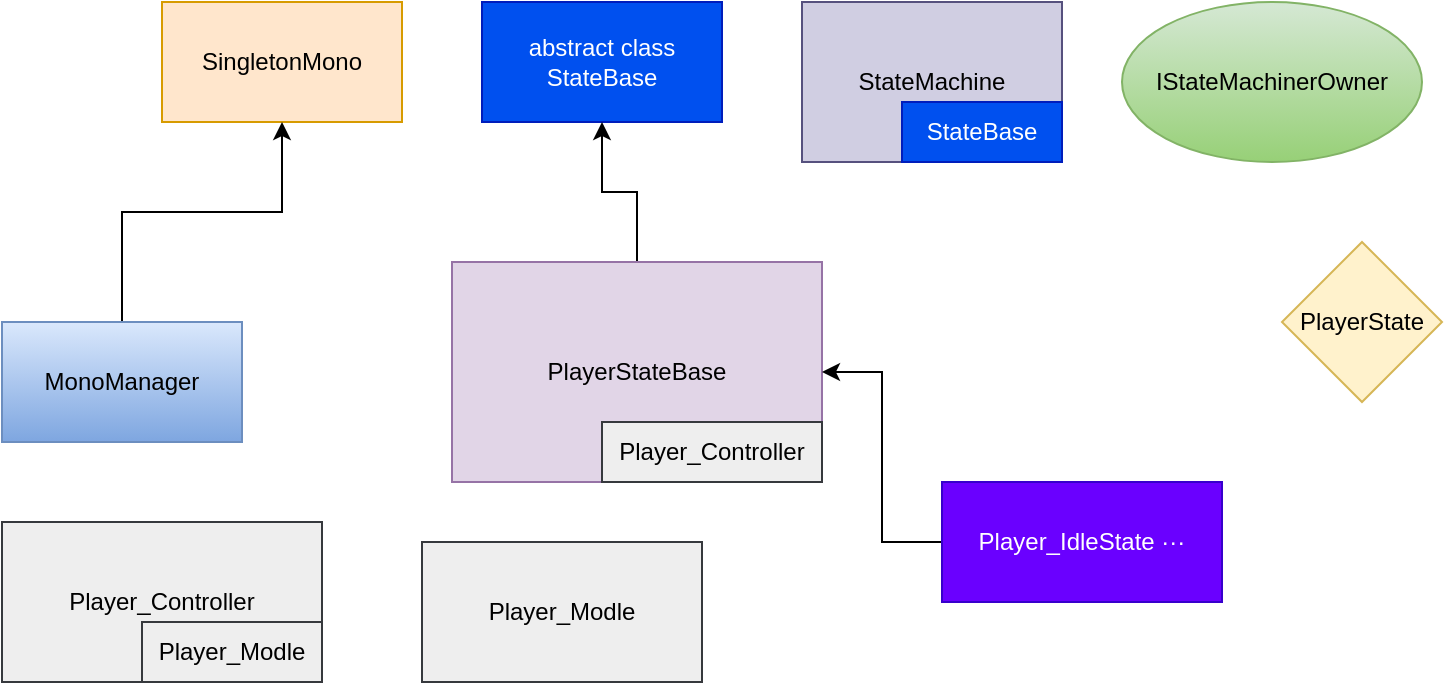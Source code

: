 <mxfile version="26.1.0">
  <diagram id="15qk9W_dyiWnK-Yw02IW" name="第 1 页">
    <mxGraphModel dx="1221" dy="3110" grid="1" gridSize="10" guides="1" tooltips="1" connect="1" arrows="1" fold="1" page="1" pageScale="1" pageWidth="827" pageHeight="1169" math="0" shadow="0">
      <root>
        <mxCell id="0" />
        <mxCell id="1" parent="0" />
        <mxCell id="TC7gxKFRcBkmrikDKaIk-1" value="SingletonMono" style="rounded=0;whiteSpace=wrap;html=1;fillColor=#ffe6cc;strokeColor=#d79b00;" vertex="1" parent="1">
          <mxGeometry x="120" y="-2320" width="120" height="60" as="geometry" />
        </mxCell>
        <mxCell id="TC7gxKFRcBkmrikDKaIk-4" value="abstract class StateBase" style="rounded=0;whiteSpace=wrap;html=1;fillColor=#0050ef;strokeColor=#001DBC;fontColor=#ffffff;" vertex="1" parent="1">
          <mxGeometry x="280" y="-2320" width="120" height="60" as="geometry" />
        </mxCell>
        <mxCell id="TC7gxKFRcBkmrikDKaIk-6" value="StateMachine" style="rounded=0;whiteSpace=wrap;html=1;fillColor=#d0cee2;strokeColor=#56517e;" vertex="1" parent="1">
          <mxGeometry x="440" y="-2320" width="130" height="80" as="geometry" />
        </mxCell>
        <mxCell id="TC7gxKFRcBkmrikDKaIk-7" value="IStateMachinerOwner" style="ellipse;whiteSpace=wrap;html=1;fillColor=#d5e8d4;gradientColor=#97d077;strokeColor=#82b366;" vertex="1" parent="1">
          <mxGeometry x="600" y="-2320" width="150" height="80" as="geometry" />
        </mxCell>
        <mxCell id="TC7gxKFRcBkmrikDKaIk-9" style="edgeStyle=orthogonalEdgeStyle;rounded=0;orthogonalLoop=1;jettySize=auto;html=1;exitX=0.5;exitY=0;exitDx=0;exitDy=0;" edge="1" parent="1" source="TC7gxKFRcBkmrikDKaIk-8">
          <mxGeometry relative="1" as="geometry">
            <mxPoint x="140" y="-2170" as="sourcePoint" />
            <mxPoint x="180" y="-2260" as="targetPoint" />
            <Array as="points">
              <mxPoint x="100" y="-2215" />
              <mxPoint x="180" y="-2215" />
            </Array>
          </mxGeometry>
        </mxCell>
        <mxCell id="TC7gxKFRcBkmrikDKaIk-8" value="MonoManager" style="rounded=0;whiteSpace=wrap;html=1;fillColor=#dae8fc;gradientColor=#7ea6e0;strokeColor=#6c8ebf;" vertex="1" parent="1">
          <mxGeometry x="40" y="-2160" width="120" height="60" as="geometry" />
        </mxCell>
        <mxCell id="TC7gxKFRcBkmrikDKaIk-10" value="StateBase" style="rounded=0;whiteSpace=wrap;html=1;fillColor=#0050ef;strokeColor=#001DBC;fontColor=#ffffff;" vertex="1" parent="1">
          <mxGeometry x="490" y="-2270" width="80" height="30" as="geometry" />
        </mxCell>
        <mxCell id="TC7gxKFRcBkmrikDKaIk-12" value="Player_Controller" style="rounded=0;whiteSpace=wrap;html=1;fillColor=#eeeeee;strokeColor=#36393d;" vertex="1" parent="1">
          <mxGeometry x="40" y="-2060" width="160" height="80" as="geometry" />
        </mxCell>
        <mxCell id="TC7gxKFRcBkmrikDKaIk-14" value="Player_Modle" style="rounded=0;whiteSpace=wrap;html=1;fillColor=#eeeeee;strokeColor=#36393d;" vertex="1" parent="1">
          <mxGeometry x="250" y="-2050" width="140" height="70" as="geometry" />
        </mxCell>
        <mxCell id="TC7gxKFRcBkmrikDKaIk-15" value="Player_Modle" style="rounded=0;whiteSpace=wrap;html=1;fillColor=#eeeeee;strokeColor=#36393d;" vertex="1" parent="1">
          <mxGeometry x="110" y="-2010" width="90" height="30" as="geometry" />
        </mxCell>
        <mxCell id="TC7gxKFRcBkmrikDKaIk-16" value="PlayerState" style="rhombus;whiteSpace=wrap;html=1;fillColor=#fff2cc;strokeColor=#d6b656;" vertex="1" parent="1">
          <mxGeometry x="680" y="-2200" width="80" height="80" as="geometry" />
        </mxCell>
        <mxCell id="TC7gxKFRcBkmrikDKaIk-20" style="edgeStyle=orthogonalEdgeStyle;rounded=0;orthogonalLoop=1;jettySize=auto;html=1;entryX=0.5;entryY=1;entryDx=0;entryDy=0;" edge="1" parent="1" source="TC7gxKFRcBkmrikDKaIk-18" target="TC7gxKFRcBkmrikDKaIk-4">
          <mxGeometry relative="1" as="geometry" />
        </mxCell>
        <mxCell id="TC7gxKFRcBkmrikDKaIk-18" value="PlayerStateBase" style="rounded=0;whiteSpace=wrap;html=1;fillColor=#e1d5e7;strokeColor=#9673a6;" vertex="1" parent="1">
          <mxGeometry x="265" y="-2190" width="185" height="110" as="geometry" />
        </mxCell>
        <mxCell id="TC7gxKFRcBkmrikDKaIk-21" value="Player_Controller" style="rounded=0;whiteSpace=wrap;html=1;fillColor=#eeeeee;strokeColor=#36393d;" vertex="1" parent="1">
          <mxGeometry x="340" y="-2110" width="110" height="30" as="geometry" />
        </mxCell>
        <mxCell id="TC7gxKFRcBkmrikDKaIk-23" style="edgeStyle=orthogonalEdgeStyle;rounded=0;orthogonalLoop=1;jettySize=auto;html=1;entryX=1;entryY=0.5;entryDx=0;entryDy=0;" edge="1" parent="1" source="TC7gxKFRcBkmrikDKaIk-22" target="TC7gxKFRcBkmrikDKaIk-18">
          <mxGeometry relative="1" as="geometry" />
        </mxCell>
        <mxCell id="TC7gxKFRcBkmrikDKaIk-22" value="Player_IdleState ···" style="rounded=0;whiteSpace=wrap;html=1;fillColor=#6a00ff;strokeColor=#3700CC;fontColor=#ffffff;" vertex="1" parent="1">
          <mxGeometry x="510" y="-2080" width="140" height="60" as="geometry" />
        </mxCell>
      </root>
    </mxGraphModel>
  </diagram>
</mxfile>
